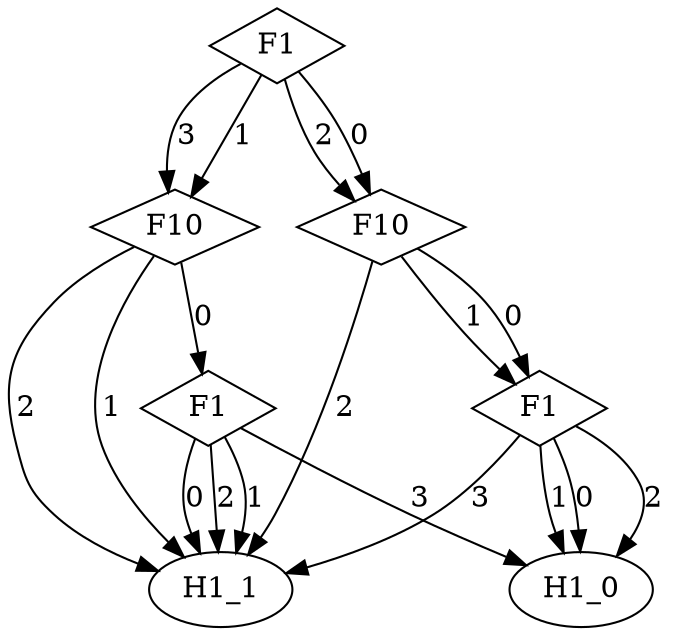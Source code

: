 digraph {
node [label=H1_0,style=""] H1_0
node [label=H1_1,style=""] H1_1
node [label=H1_1,style=""] H1_1
node [label=H1_1,style=""] H1_1
node [label=H1_1,style=""] H1_1
node [label=H1_0,style=""] H1_0
node [label=H1_0,style=""] H1_0
node [label=H1_0,style=""] H1_0
node [label=H1_1,style=""] H1_1
node [label=H1_1,style=""] H1_1
node [label=H1_1,style=""] H1_1
node [label=F1,shape="diamond",style=""] 4
node [label=F1,shape="diamond",style=""] 3
node [label=F10,shape="diamond",style=""] 2
node [label=F10,shape="diamond",style=""] 1
node [label=F1,shape="diamond",style=""] 0

4 -> H1_0 [label="3"]
4 -> H1_1 [label="2"]
4 -> H1_1 [label="1"]
4 -> H1_1 [label="0"]
3 -> H1_1 [label="3"]
3 -> H1_0 [label="2"]
3 -> H1_0 [label="1"]
3 -> H1_0 [label="0"]
2 -> H1_1 [label="2"]
2 -> 3 [label="1"]
2 -> 3 [label="0"]
1 -> H1_1 [label="2"]
1 -> H1_1 [label="1"]
1 -> 4 [label="0"]
0 -> 1 [label="3"]
0 -> 2 [label="2"]
0 -> 1 [label="1"]
0 -> 2 [label="0"]
}